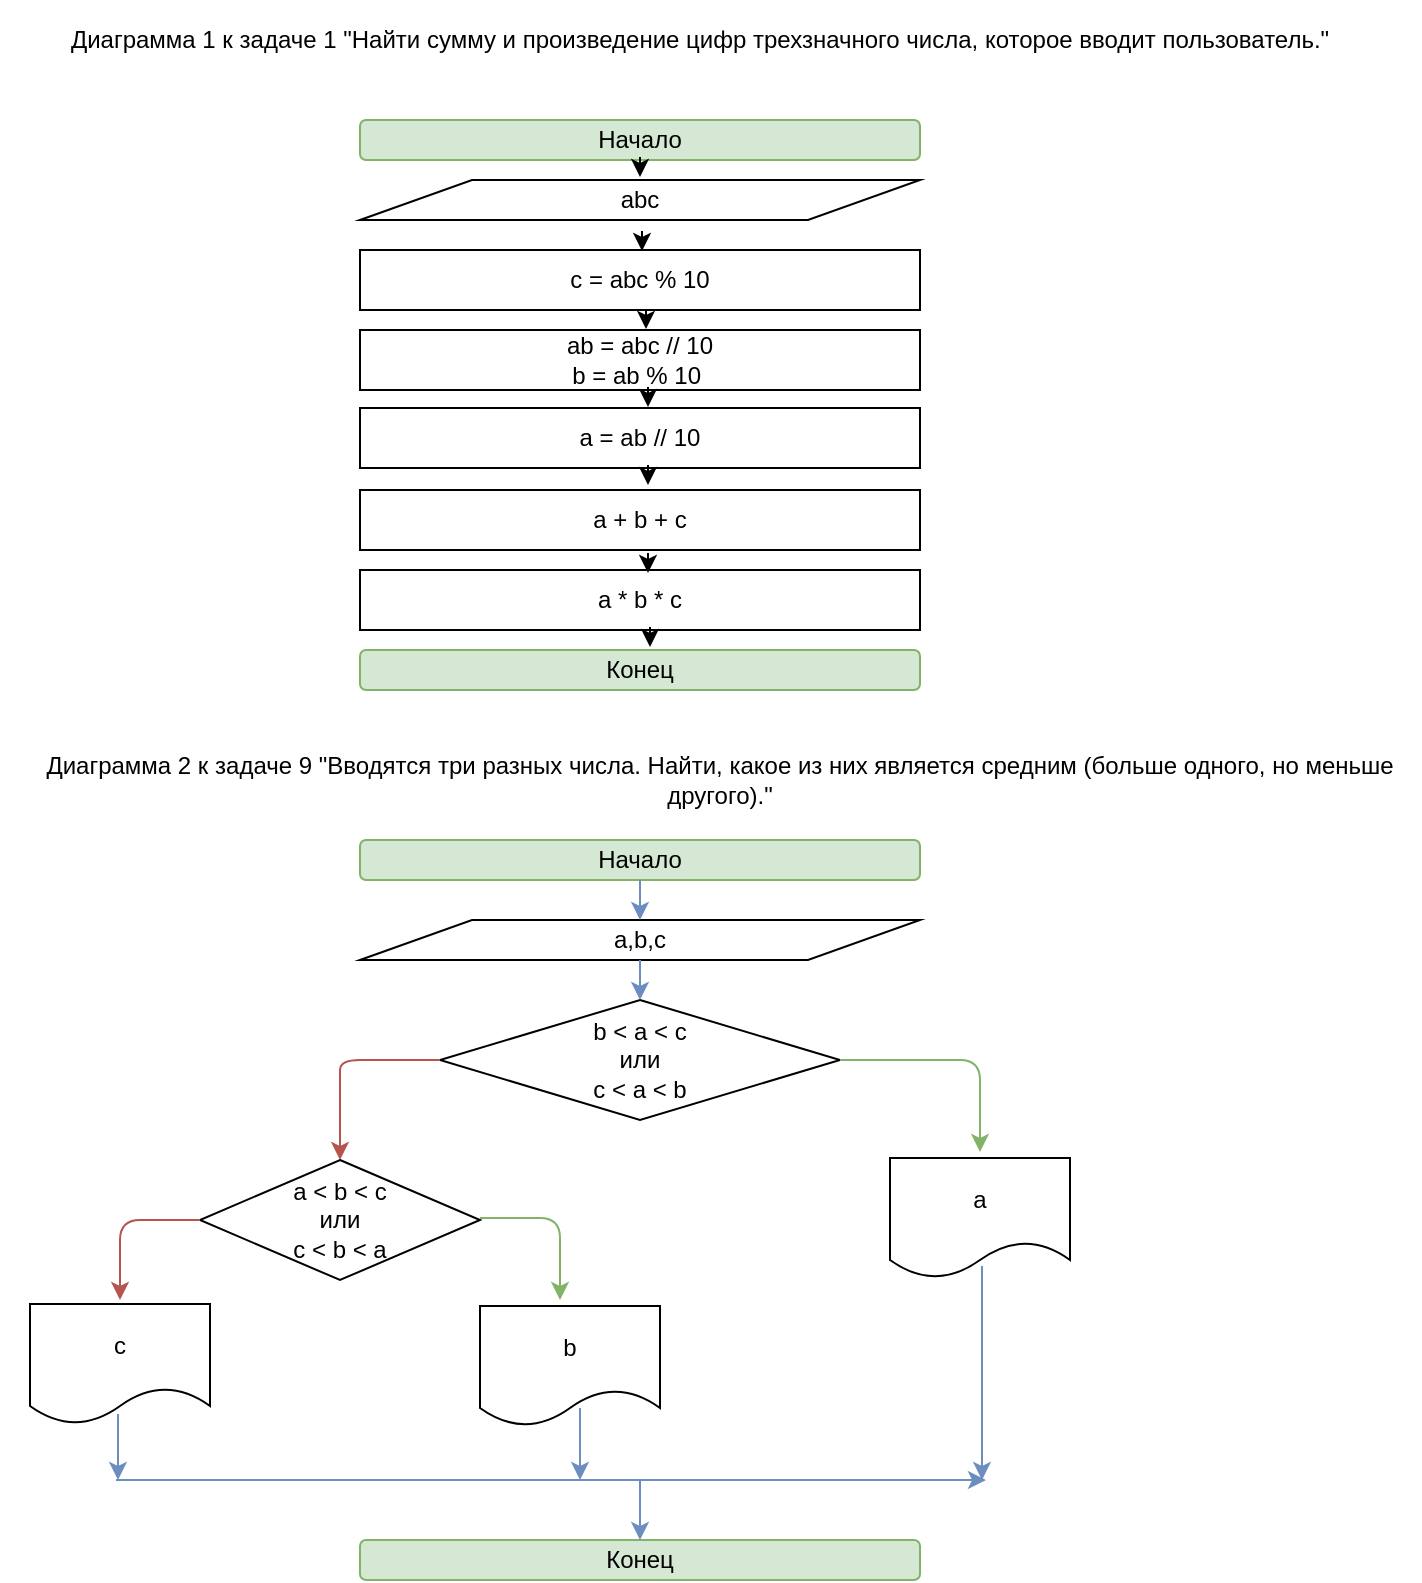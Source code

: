 <mxfile version="10.6.2" type="github"><diagram id="TUM2OqQHPExV_kXRsuJ4" name="Page-1"><mxGraphModel dx="840" dy="435" grid="1" gridSize="10" guides="1" tooltips="1" connect="1" arrows="1" fold="1" page="1" pageScale="1" pageWidth="827" pageHeight="1169" math="0" shadow="0"><root><mxCell id="0"/><mxCell id="1" parent="0"/><mxCell id="oOs7g3Wek4w_m5cr916I-1" value="Диаграмма 1 к задаче 1 &quot;&lt;span&gt;Найти сумму и произведение цифр трехзначного числа, которое вводит пользователь.&quot;&lt;/span&gt;" style="text;html=1;strokeColor=none;fillColor=none;align=center;verticalAlign=middle;whiteSpace=wrap;rounded=0;" vertex="1" parent="1"><mxGeometry x="20" y="20" width="700" height="40" as="geometry"/></mxCell><mxCell id="oOs7g3Wek4w_m5cr916I-3" value="Начало" style="rounded=1;whiteSpace=wrap;html=1;fillColor=#d5e8d4;strokeColor=#82b366;" vertex="1" parent="1"><mxGeometry x="200" y="80" width="280" height="20" as="geometry"/></mxCell><mxCell id="oOs7g3Wek4w_m5cr916I-7" value="abc" style="shape=parallelogram;perimeter=parallelogramPerimeter;whiteSpace=wrap;html=1;" vertex="1" parent="1"><mxGeometry x="200" y="110" width="280" height="20" as="geometry"/></mxCell><mxCell id="oOs7g3Wek4w_m5cr916I-10" value="c = abc % 10" style="rounded=0;whiteSpace=wrap;html=1;" vertex="1" parent="1"><mxGeometry x="200" y="145" width="280" height="30" as="geometry"/></mxCell><mxCell id="oOs7g3Wek4w_m5cr916I-11" value="ab = abc // 10&lt;br&gt;b = ab % 10&amp;nbsp;&lt;br&gt;" style="rounded=0;whiteSpace=wrap;html=1;" vertex="1" parent="1"><mxGeometry x="200" y="185" width="280" height="30" as="geometry"/></mxCell><mxCell id="oOs7g3Wek4w_m5cr916I-13" value="a = ab // 10" style="rounded=0;whiteSpace=wrap;html=1;" vertex="1" parent="1"><mxGeometry x="200" y="224" width="280" height="30" as="geometry"/></mxCell><mxCell id="oOs7g3Wek4w_m5cr916I-14" value="a + b + c" style="rounded=0;whiteSpace=wrap;html=1;" vertex="1" parent="1"><mxGeometry x="200" y="265" width="280" height="30" as="geometry"/></mxCell><mxCell id="oOs7g3Wek4w_m5cr916I-15" value="a * b * c" style="rounded=0;whiteSpace=wrap;html=1;" vertex="1" parent="1"><mxGeometry x="200" y="305" width="280" height="30" as="geometry"/></mxCell><mxCell id="oOs7g3Wek4w_m5cr916I-17" value="Конец" style="rounded=1;whiteSpace=wrap;html=1;fillColor=#d5e8d4;strokeColor=#82b366;" vertex="1" parent="1"><mxGeometry x="200" y="345" width="280" height="20" as="geometry"/></mxCell><mxCell id="oOs7g3Wek4w_m5cr916I-18" value="Диаграмма 2 к задаче 9 &quot;&lt;span&gt;Вводятся три разных числа. Найти, какое из них является средним (больше одного, но меньше другого).&quot;&lt;/span&gt;" style="text;html=1;strokeColor=none;fillColor=none;align=center;verticalAlign=middle;whiteSpace=wrap;rounded=0;" vertex="1" parent="1"><mxGeometry x="30" y="390" width="700" height="40" as="geometry"/></mxCell><mxCell id="oOs7g3Wek4w_m5cr916I-19" value="Начало" style="rounded=1;whiteSpace=wrap;html=1;fillColor=#d5e8d4;strokeColor=#82b366;" vertex="1" parent="1"><mxGeometry x="200" y="440" width="280" height="20" as="geometry"/></mxCell><mxCell id="oOs7g3Wek4w_m5cr916I-20" value="a,b,c" style="shape=parallelogram;perimeter=parallelogramPerimeter;whiteSpace=wrap;html=1;" vertex="1" parent="1"><mxGeometry x="200" y="480" width="280" height="20" as="geometry"/></mxCell><mxCell id="oOs7g3Wek4w_m5cr916I-23" value="b &amp;lt; a &amp;lt; c&lt;br&gt;или&lt;br&gt;c &amp;lt; a &amp;lt; b&lt;br&gt;" style="rhombus;whiteSpace=wrap;html=1;" vertex="1" parent="1"><mxGeometry x="240" y="520" width="200" height="60" as="geometry"/></mxCell><mxCell id="oOs7g3Wek4w_m5cr916I-25" value="" style="endArrow=classic;html=1;" edge="1" parent="1"><mxGeometry width="50" height="50" relative="1" as="geometry"><mxPoint x="340" y="98.5" as="sourcePoint"/><mxPoint x="340" y="108.5" as="targetPoint"/><Array as="points"><mxPoint x="340" y="108.5"/><mxPoint x="340" y="98.5"/></Array></mxGeometry></mxCell><mxCell id="oOs7g3Wek4w_m5cr916I-28" value="" style="endArrow=classic;html=1;" edge="1" parent="1"><mxGeometry width="50" height="50" relative="1" as="geometry"><mxPoint x="341" y="135.5" as="sourcePoint"/><mxPoint x="341" y="145.5" as="targetPoint"/><Array as="points"><mxPoint x="341" y="145.5"/><mxPoint x="341" y="135.5"/></Array></mxGeometry></mxCell><mxCell id="oOs7g3Wek4w_m5cr916I-29" value="" style="endArrow=classic;html=1;" edge="1" parent="1"><mxGeometry width="50" height="50" relative="1" as="geometry"><mxPoint x="343" y="174.5" as="sourcePoint"/><mxPoint x="343" y="184.5" as="targetPoint"/><Array as="points"><mxPoint x="343" y="184.5"/><mxPoint x="343" y="174.5"/></Array></mxGeometry></mxCell><mxCell id="oOs7g3Wek4w_m5cr916I-30" value="" style="endArrow=classic;html=1;" edge="1" parent="1"><mxGeometry width="50" height="50" relative="1" as="geometry"><mxPoint x="344" y="213.5" as="sourcePoint"/><mxPoint x="344" y="223.5" as="targetPoint"/><Array as="points"><mxPoint x="344" y="223.5"/><mxPoint x="344" y="213.5"/></Array></mxGeometry></mxCell><mxCell id="oOs7g3Wek4w_m5cr916I-31" value="" style="endArrow=classic;html=1;" edge="1" parent="1"><mxGeometry width="50" height="50" relative="1" as="geometry"><mxPoint x="344" y="252.5" as="sourcePoint"/><mxPoint x="344" y="262.5" as="targetPoint"/><Array as="points"><mxPoint x="344" y="262.5"/><mxPoint x="344" y="252.5"/></Array></mxGeometry></mxCell><mxCell id="oOs7g3Wek4w_m5cr916I-32" value="" style="endArrow=classic;html=1;" edge="1" parent="1"><mxGeometry width="50" height="50" relative="1" as="geometry"><mxPoint x="344" y="296.5" as="sourcePoint"/><mxPoint x="344" y="306.5" as="targetPoint"/><Array as="points"><mxPoint x="344" y="306.5"/><mxPoint x="344" y="296.5"/></Array></mxGeometry></mxCell><mxCell id="oOs7g3Wek4w_m5cr916I-33" value="" style="endArrow=classic;html=1;" edge="1" parent="1"><mxGeometry width="50" height="50" relative="1" as="geometry"><mxPoint x="345" y="333.5" as="sourcePoint"/><mxPoint x="345" y="343.5" as="targetPoint"/><Array as="points"><mxPoint x="345" y="343.5"/><mxPoint x="345" y="333.5"/></Array></mxGeometry></mxCell><mxCell id="oOs7g3Wek4w_m5cr916I-34" value="" style="endArrow=classic;html=1;exitX=1;exitY=0.5;exitDx=0;exitDy=0;fillColor=#d5e8d4;strokeColor=#82b366;" edge="1" parent="1" source="oOs7g3Wek4w_m5cr916I-23"><mxGeometry width="50" height="50" relative="1" as="geometry"><mxPoint x="400" y="590" as="sourcePoint"/><mxPoint x="510" y="596" as="targetPoint"/><Array as="points"><mxPoint x="510" y="550"/><mxPoint x="510" y="570"/></Array></mxGeometry></mxCell><mxCell id="oOs7g3Wek4w_m5cr916I-35" value="" style="endArrow=classic;html=1;exitX=0;exitY=0.5;exitDx=0;exitDy=0;fillColor=#f8cecc;strokeColor=#b85450;" edge="1" parent="1" source="oOs7g3Wek4w_m5cr916I-23"><mxGeometry width="50" height="50" relative="1" as="geometry"><mxPoint x="70" y="560" as="sourcePoint"/><mxPoint x="190" y="600" as="targetPoint"/><Array as="points"><mxPoint x="190" y="550"/><mxPoint x="190" y="560"/><mxPoint x="190" y="580"/></Array></mxGeometry></mxCell><mxCell id="oOs7g3Wek4w_m5cr916I-36" value="a &amp;lt; b &amp;lt; c&lt;br&gt;или&lt;br&gt;с &amp;lt; b &amp;lt; a&lt;br&gt;" style="rhombus;whiteSpace=wrap;html=1;" vertex="1" parent="1"><mxGeometry x="120" y="600" width="140" height="60" as="geometry"/></mxCell><mxCell id="oOs7g3Wek4w_m5cr916I-38" value="a" style="shape=document;whiteSpace=wrap;html=1;boundedLbl=1;" vertex="1" parent="1"><mxGeometry x="465" y="599" width="90" height="60" as="geometry"/></mxCell><mxCell id="oOs7g3Wek4w_m5cr916I-39" value="" style="endArrow=classic;html=1;exitX=0;exitY=0.5;exitDx=0;exitDy=0;fillColor=#f8cecc;strokeColor=#b85450;" edge="1" parent="1"><mxGeometry width="50" height="50" relative="1" as="geometry"><mxPoint x="120" y="630" as="sourcePoint"/><mxPoint x="80" y="670" as="targetPoint"/><Array as="points"><mxPoint x="80" y="630"/><mxPoint x="80" y="650"/></Array></mxGeometry></mxCell><mxCell id="oOs7g3Wek4w_m5cr916I-42" value="c" style="shape=document;whiteSpace=wrap;html=1;boundedLbl=1;" vertex="1" parent="1"><mxGeometry x="35" y="672" width="90" height="60" as="geometry"/></mxCell><mxCell id="oOs7g3Wek4w_m5cr916I-44" value="" style="endArrow=classic;html=1;exitX=1;exitY=0.5;exitDx=0;exitDy=0;fillColor=#d5e8d4;strokeColor=#82b366;" edge="1" parent="1"><mxGeometry width="50" height="50" relative="1" as="geometry"><mxPoint x="260" y="629" as="sourcePoint"/><mxPoint x="300" y="670" as="targetPoint"/><Array as="points"><mxPoint x="300" y="629"/><mxPoint x="300" y="649"/></Array></mxGeometry></mxCell><mxCell id="oOs7g3Wek4w_m5cr916I-45" value="b" style="shape=document;whiteSpace=wrap;html=1;boundedLbl=1;" vertex="1" parent="1"><mxGeometry x="260" y="673" width="90" height="60" as="geometry"/></mxCell><mxCell id="oOs7g3Wek4w_m5cr916I-46" value="Конец" style="rounded=1;whiteSpace=wrap;html=1;fillColor=#d5e8d4;strokeColor=#82b366;" vertex="1" parent="1"><mxGeometry x="200" y="790" width="280" height="20" as="geometry"/></mxCell><mxCell id="oOs7g3Wek4w_m5cr916I-49" value="" style="endArrow=classic;html=1;exitX=0.489;exitY=0.917;exitDx=0;exitDy=0;exitPerimeter=0;fillColor=#dae8fc;strokeColor=#6c8ebf;" edge="1" parent="1" source="oOs7g3Wek4w_m5cr916I-42"><mxGeometry width="50" height="50" relative="1" as="geometry"><mxPoint x="20" y="910" as="sourcePoint"/><mxPoint x="79" y="760" as="targetPoint"/><Array as="points"/></mxGeometry></mxCell><mxCell id="oOs7g3Wek4w_m5cr916I-51" value="" style="endArrow=classic;html=1;exitX=0.489;exitY=0.917;exitDx=0;exitDy=0;exitPerimeter=0;fillColor=#dae8fc;strokeColor=#6c8ebf;" edge="1" parent="1"><mxGeometry width="50" height="50" relative="1" as="geometry"><mxPoint x="310" y="724" as="sourcePoint"/><mxPoint x="310" y="760" as="targetPoint"/><Array as="points"/></mxGeometry></mxCell><mxCell id="oOs7g3Wek4w_m5cr916I-52" value="" style="endArrow=classic;html=1;exitX=0.511;exitY=0.9;exitDx=0;exitDy=0;exitPerimeter=0;fillColor=#dae8fc;strokeColor=#6c8ebf;" edge="1" parent="1" source="oOs7g3Wek4w_m5cr916I-38"><mxGeometry width="50" height="50" relative="1" as="geometry"><mxPoint x="320" y="737" as="sourcePoint"/><mxPoint x="511" y="760" as="targetPoint"/><Array as="points"/></mxGeometry></mxCell><mxCell id="oOs7g3Wek4w_m5cr916I-53" value="" style="endArrow=classic;html=1;fillColor=#dae8fc;strokeColor=#6c8ebf;" edge="1" parent="1"><mxGeometry width="50" height="50" relative="1" as="geometry"><mxPoint x="78" y="760" as="sourcePoint"/><mxPoint x="513" y="760" as="targetPoint"/></mxGeometry></mxCell><mxCell id="oOs7g3Wek4w_m5cr916I-54" value="" style="endArrow=classic;html=1;fillColor=#dae8fc;strokeColor=#6c8ebf;" edge="1" parent="1"><mxGeometry width="50" height="50" relative="1" as="geometry"><mxPoint x="340" y="760" as="sourcePoint"/><mxPoint x="340" y="790" as="targetPoint"/><Array as="points"/></mxGeometry></mxCell><mxCell id="oOs7g3Wek4w_m5cr916I-55" value="" style="endArrow=classic;html=1;exitX=0.5;exitY=1;exitDx=0;exitDy=0;fillColor=#dae8fc;strokeColor=#6c8ebf;" edge="1" parent="1" source="oOs7g3Wek4w_m5cr916I-20" target="oOs7g3Wek4w_m5cr916I-23"><mxGeometry width="50" height="50" relative="1" as="geometry"><mxPoint x="320" y="734" as="sourcePoint"/><mxPoint x="320" y="770" as="targetPoint"/><Array as="points"/></mxGeometry></mxCell><mxCell id="oOs7g3Wek4w_m5cr916I-56" value="" style="endArrow=classic;html=1;exitX=0.5;exitY=1;exitDx=0;exitDy=0;fillColor=#dae8fc;strokeColor=#6c8ebf;entryX=0.5;entryY=0;entryDx=0;entryDy=0;" edge="1" parent="1" source="oOs7g3Wek4w_m5cr916I-19" target="oOs7g3Wek4w_m5cr916I-20"><mxGeometry width="50" height="50" relative="1" as="geometry"><mxPoint x="350" y="500" as="sourcePoint"/><mxPoint x="350" y="530" as="targetPoint"/><Array as="points"/></mxGeometry></mxCell></root></mxGraphModel></diagram></mxfile>